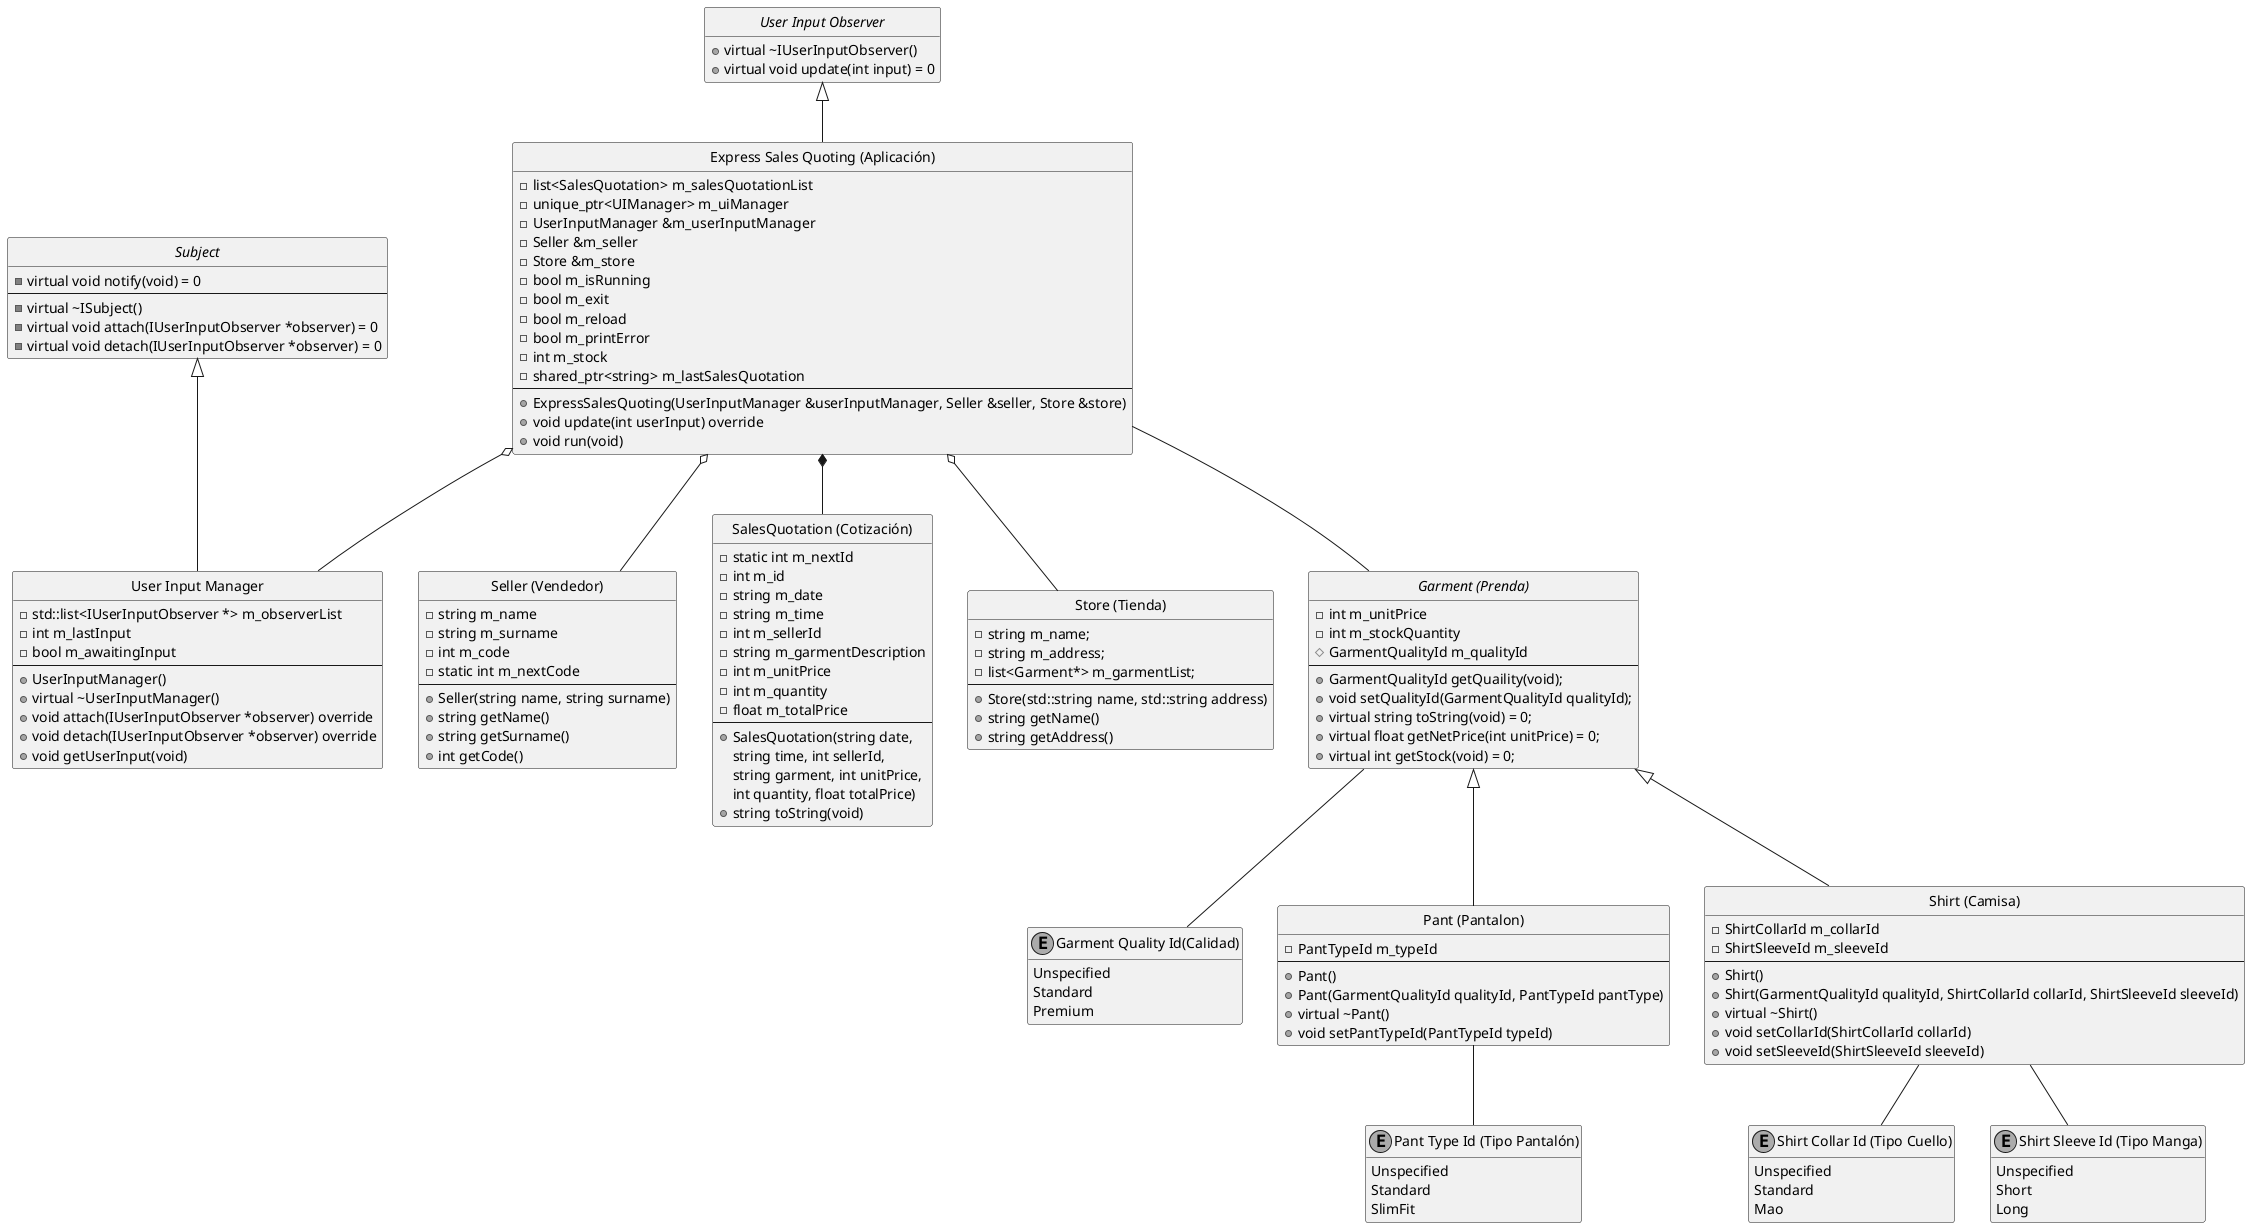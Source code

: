 @startuml classDiagram
skinparam monochrome true
hide circle
show enum circle
hide empty members

class "Seller (Vendedor)" as vend
{
- string m_name
- string m_surname
- int m_code
- static int m_nextCode 
--
+ Seller(string name, string surname)
+ string getName()
+ string getSurname()
+ int getCode()
}

class "SalesQuotation (Cotización)" as cot
{
- static int m_nextId
- int m_id
- string m_date
- string m_time
- int m_sellerId
- string m_garmentDescription
- int m_unitPrice
- int m_quantity
- float m_totalPrice
--
+ SalesQuotation(string date, 
string time, int sellerId,
string garment, int unitPrice,
int quantity, float totalPrice)
+ string toString(void)
}

class "Store (Tienda)" as tienda
{
- string m_name;
- string m_address;
- list<Garment*> m_garmentList;
--
+ Store(std::string name, std::string address)
+ string getName()
+ string getAddress()
}

interface "Garment (Prenda)" as prenda
{
- int m_unitPrice
- int m_stockQuantity
# GarmentQualityId m_qualityId
--
+ GarmentQualityId getQuaility(void);
+ void setQualityId(GarmentQualityId qualityId);
+ virtual string toString(void) = 0;
+ virtual float getNetPrice(int unitPrice) = 0;
+ virtual int getStock(void) = 0;
}

class "Express Sales Quoting (Aplicación)" as app
{
- list<SalesQuotation> m_salesQuotationList
- unique_ptr<UIManager> m_uiManager
- UserInputManager &m_userInputManager
- Seller &m_seller
- Store &m_store
- bool m_isRunning
- bool m_exit
- bool m_reload
- bool m_printError
- int m_stock
- shared_ptr<string> m_lastSalesQuotation
--
+ ExpressSalesQuoting(UserInputManager &userInputManager, Seller &seller, Store &store)
+ void update(int userInput) override
+ void run(void)
}

interface "User Input Observer" as obs
{
+ virtual ~IUserInputObserver()
+ virtual void update(int input) = 0
}

enum "Garment Quality Id(Calidad)" as cal
{
    Unspecified
    Standard
    Premium
}

enum "Pant Type Id (Tipo Pantalón)" as pantId
{
    Unspecified
    Standard
    SlimFit
}

class "Pant (Pantalon)" as pant
{
- PantTypeId m_typeId
--
+ Pant()
+ Pant(GarmentQualityId qualityId, PantTypeId pantType)
+ virtual ~Pant()
+ void setPantTypeId(PantTypeId typeId)
}

class "Shirt (Camisa)" as cam
{
- ShirtCollarId m_collarId
- ShirtSleeveId m_sleeveId
--
+ Shirt()
+ Shirt(GarmentQualityId qualityId, ShirtCollarId collarId, ShirtSleeveId sleeveId)
+ virtual ~Shirt()
+ void setCollarId(ShirtCollarId collarId)
+ void setSleeveId(ShirtSleeveId sleeveId)
}

enum "Shirt Collar Id (Tipo Cuello)" as cuello
{
    Unspecified
    Standard
    Mao
}

enum "Shirt Sleeve Id (Tipo Manga)" as manga
{
    Unspecified
    Short
    Long
}

interface "Subject" as subject
{
- virtual void notify(void) = 0
--
- virtual ~ISubject()
- virtual void attach(IUserInputObserver *observer) = 0
- virtual void detach(IUserInputObserver *observer) = 0
}

class "User Input Manager" as  uim
{
- std::list<IUserInputObserver *> m_observerList
- int m_lastInput
- bool m_awaitingInput
--
+ UserInputManager()
+ virtual ~UserInputManager()
+ void attach(IUserInputObserver *observer) override
+ void detach(IUserInputObserver *observer) override
+ void getUserInput(void)
}

subject <|-- uim
app o-- uim
app o-- vend
app o-- tienda
app *-- cot
app -- prenda
obs <|-- app
prenda <|-- cam
prenda <|-- pant
prenda -- cal
cam -- cuello
cam -- manga
pant -- pantId
@enduml